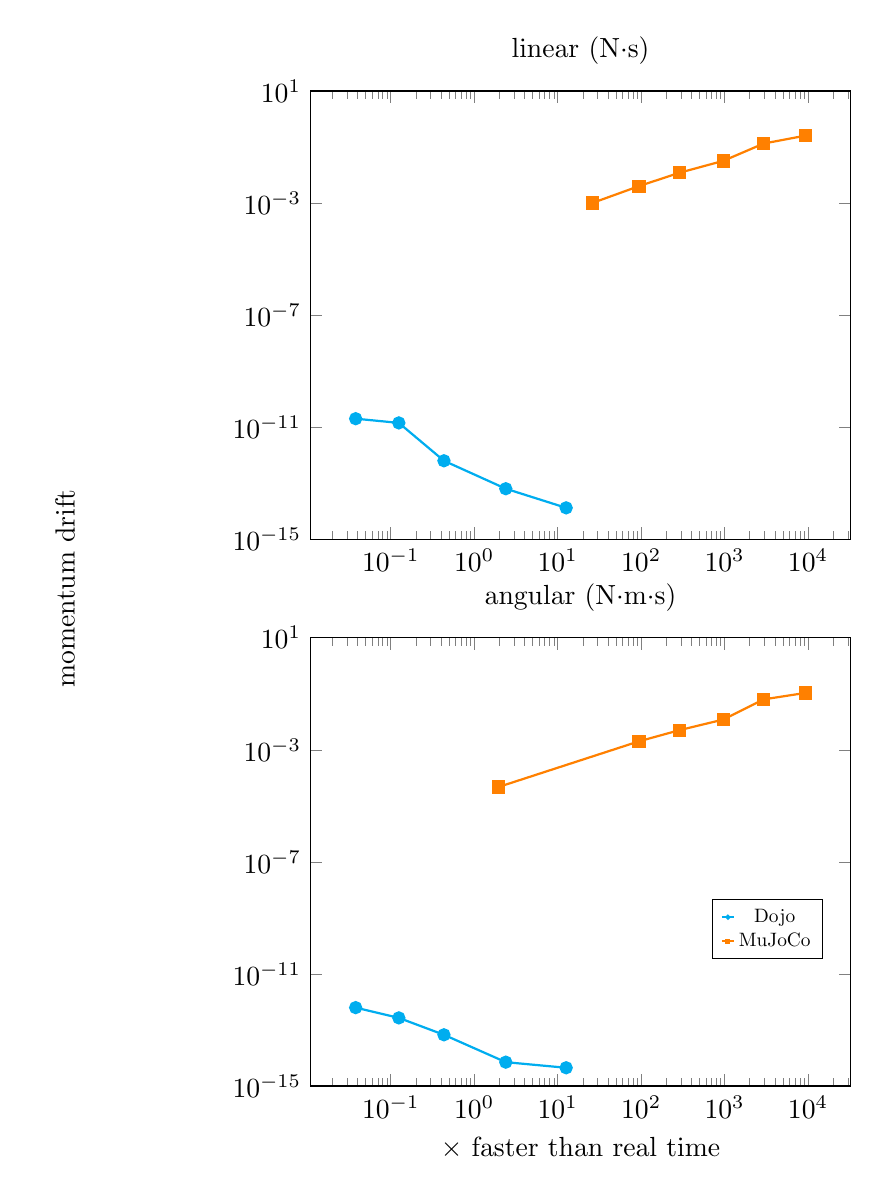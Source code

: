 \makeatletter
\pgfplotsset{
    groupplot xlabel/.initial={},
    every groupplot x label/.style={
        at={($({\pgfplots@group@name\space c1r\pgfplots@group@rows.west}|-{\pgfplots@group@name\space c1r\pgfplots@group@rows.outer south})!0.5!({\pgfplots@group@name\space c\pgfplots@group@columns r\pgfplots@group@rows.east}|-{\pgfplots@group@name\space c\pgfplots@group@columns r\pgfplots@group@rows.outer south})$)},
        anchor=north,
    },
    groupplot ylabel/.initial={},
    every groupplot y label/.style={
            rotate=90,
            yshift=66pt,
        at={($({\pgfplots@group@name\space c1r1.north}-|{\pgfplots@group@name\space c1r1.outer
west})!0.5!({\pgfplots@group@name\space c1r\pgfplots@group@rows.south}-|{\pgfplots@group@name\space c1r\pgfplots@group@rows.west})$)},
        anchor=south
    },
    execute at end groupplot/.code={%
      \node [/pgfplots/every groupplot x label]
{\pgfkeysvalueof{/pgfplots/groupplot xlabel}};  
      \node [/pgfplots/every groupplot y label] 
{\pgfkeysvalueof{/pgfplots/groupplot ylabel}};  
    }
}

\def\endpgfplots@environment@groupplot{%
    \endpgfplots@environment@opt%
    \pgfkeys{/pgfplots/execute at end groupplot}%
    \endgroup%
}
\makeatother

\begin{tikzpicture}
\begin{groupplot}[group style={group size={1 by 2}, group name=ape, vertical sep=1.25cm}, legend style={nodes={{scale=0.70, transform shape}}, anchor={east}, at={{(0.95,0.35)}}}, y label style={at={{(axis description cs:-0.00,.5)}}, anchor={north}, yshift=0.25cm}, legend image post style={scale=0.25}, 
    groupplot ylabel={momentum drift},
  groupplot xlabel={$\times$ faster than real time}]
  
    \nextgroupplot[xmode=log,ymode=log, ymin={1.0e-15}, ymax={10.0}, title style={align=center}, title={linear ($\mbox{N}{\cdot}\mbox{s}$)}]
    \addplot+[thick, color=cyan, mark options={cyan}]
        table[row sep={\\}]
        {
            \\
            12.643  1.324e-14  \\
            2.39  6.375e-14  \\
            0.434  6.334e-13  \\
            0.125  1.423e-11  \\
            0.038  2.012e-11  \\
        }
        ;
    % \addlegendentry {Dojo}
    \addplot+[thick, color=orange, mark options={orange}]
        table[row sep={\\}]
        {
            \\
            9287.077  0.254  \\
            2946.902  0.133  \\
            965.089  0.032  \\
            286.758  0.012  \\
            93.983  0.004  \\
            25.952  0.001  \\
            6.845  0.0  \\
            1.954  0.0  \\
        }
        ;
    % \addlegendentry {MuJoCo}
    \nextgroupplot[xmode=log,ymode=log, ymin={1.0e-15}, ymax={10.0}, title style={align=center}, title={angular ($\mbox{N}{\cdot}\mbox{m}{\cdot}\mbox{s}$)}]
    \addplot+[thick, color=cyan, mark options={cyan}]
        table[row sep={\\}]
        {
            \\
            12.643  4.484e-15  \\
            2.39  7.108e-15  \\
            0.434  6.737e-14  \\
            0.125  2.703e-13  \\
            0.038  6.284e-13  \\
        }
        ;
    \addlegendentry {Dojo}
    \addplot+[thick, color=orange, mark options={orange}]
        table[row sep={\\}]
        {
            \\
            9287.077  0.107  \\
            2946.902  0.063  \\
            965.089  0.012  \\
            286.758  0.005  \\
            93.983  0.002  \\
            25.952  0.0  \\
            6.845  0.0  \\
            1.954  4.697e-5  \\
        }
        ;
    \addlegendentry {MuJoCo}
\end{groupplot}

% \node[rotate=90, yshift=35pt] at ($(group c1r1.north west)!0.5!(group c1r2.south west)$) {momentum drift}; % Or use above alone.

\end{tikzpicture}
